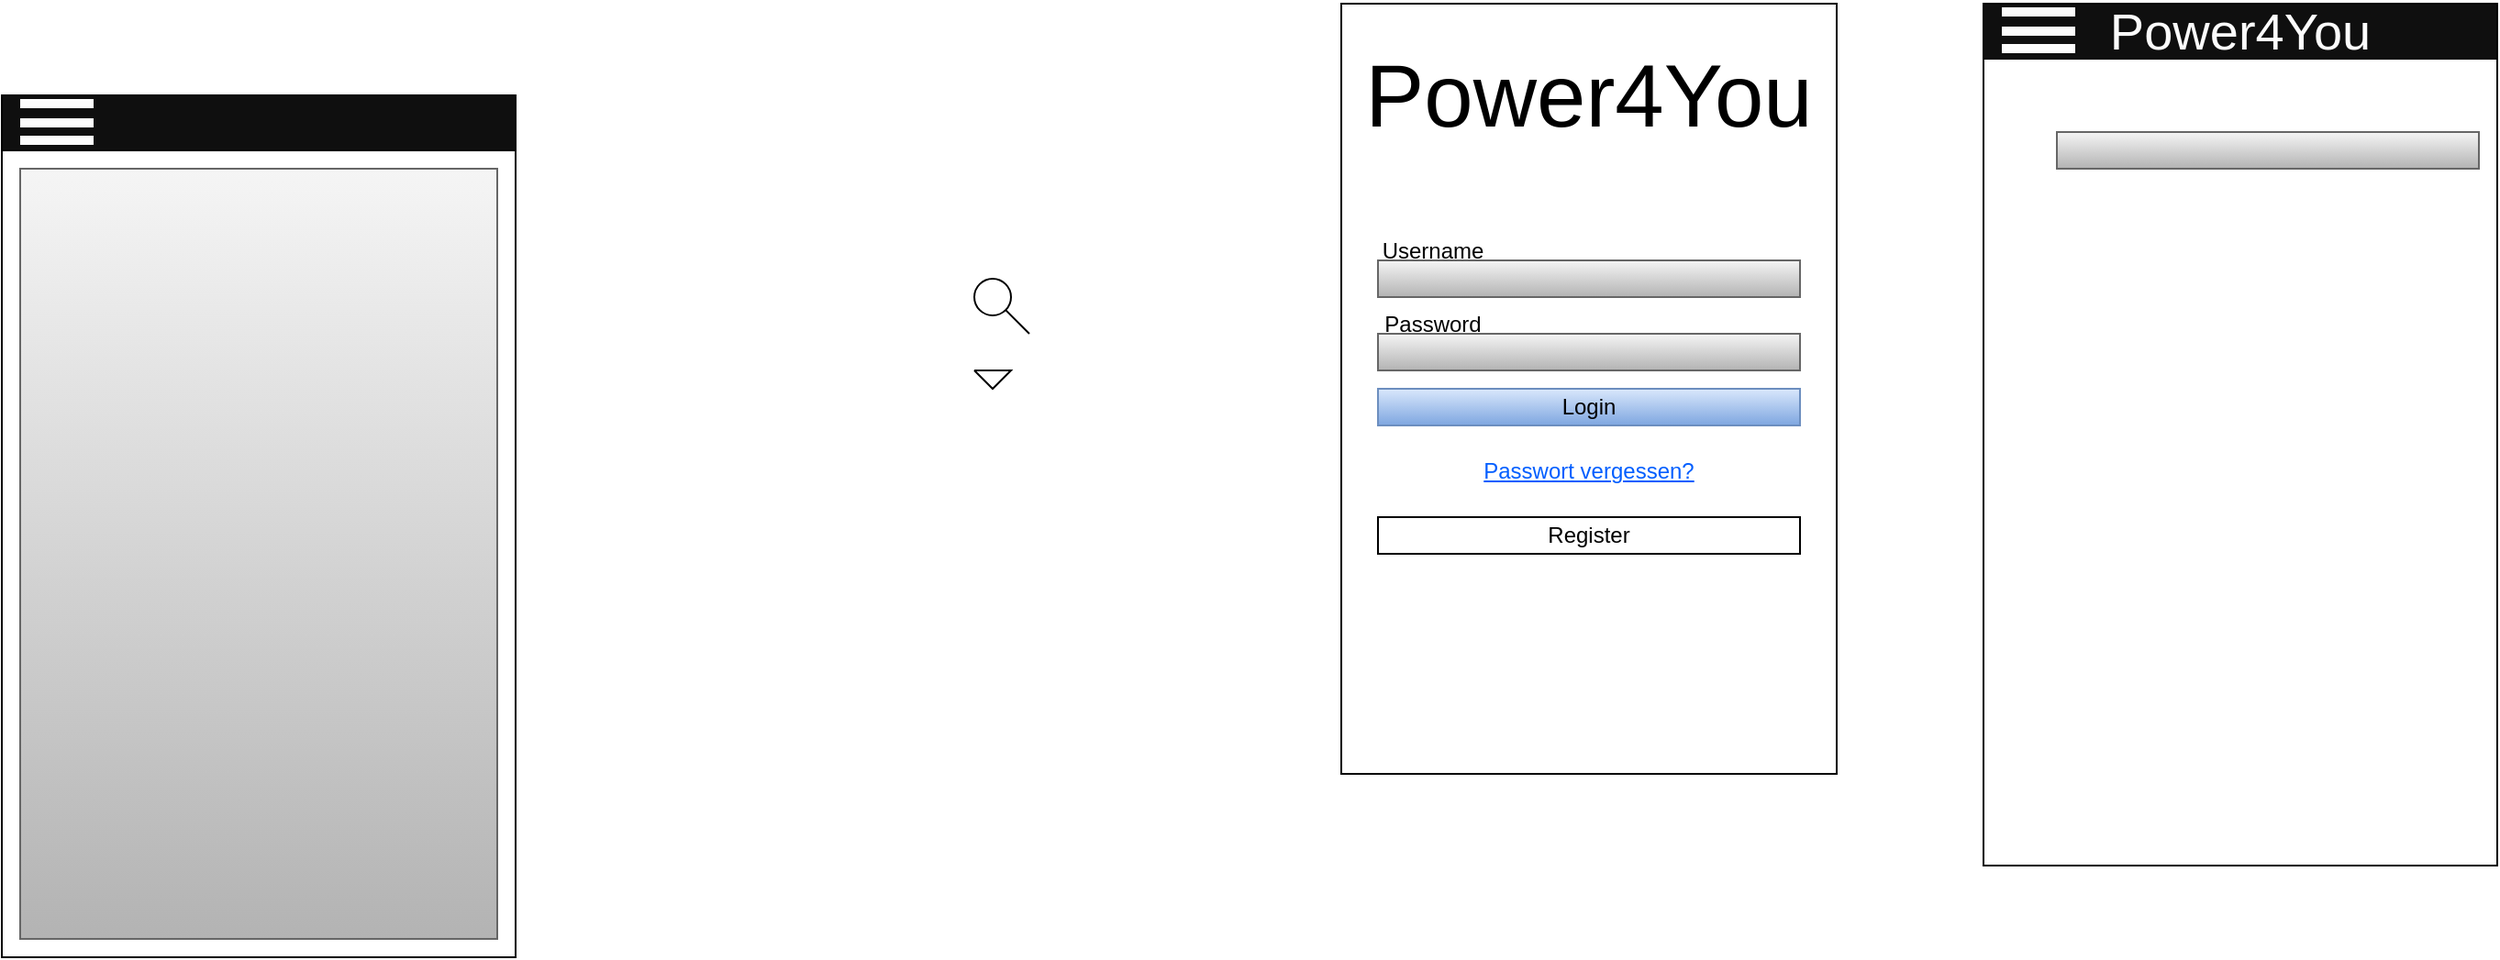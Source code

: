 <mxfile version="21.7.4" type="device">
  <diagram name="Seite-1" id="olNmrk32D0yUBmn4WONd">
    <mxGraphModel dx="1687" dy="936" grid="1" gridSize="10" guides="1" tooltips="1" connect="1" arrows="1" fold="1" page="1" pageScale="1" pageWidth="827" pageHeight="1169" math="0" shadow="0">
      <root>
        <mxCell id="0" />
        <mxCell id="1" parent="0" />
        <mxCell id="xJBxtoU9vGMoy4SzB1Ks-2" value="" style="rounded=0;whiteSpace=wrap;html=1;fillColor=default;" vertex="1" parent="1">
          <mxGeometry x="200" y="80" width="280" height="470" as="geometry" />
        </mxCell>
        <mxCell id="xJBxtoU9vGMoy4SzB1Ks-3" value="" style="rounded=0;whiteSpace=wrap;html=1;fillColor=#0F0F0F;" vertex="1" parent="1">
          <mxGeometry x="200" y="80" width="280" height="30" as="geometry" />
        </mxCell>
        <mxCell id="xJBxtoU9vGMoy4SzB1Ks-8" value="" style="endArrow=none;html=1;rounded=0;fontSize=57;strokeWidth=5;strokeColor=#FCFCFC;endSize=4;" edge="1" parent="1">
          <mxGeometry width="50" height="50" relative="1" as="geometry">
            <mxPoint x="210" y="84.5" as="sourcePoint" />
            <mxPoint x="250" y="84.5" as="targetPoint" />
          </mxGeometry>
        </mxCell>
        <mxCell id="xJBxtoU9vGMoy4SzB1Ks-9" value="" style="endArrow=none;html=1;rounded=0;fontSize=57;strokeWidth=5;strokeColor=#FCFCFC;" edge="1" parent="1">
          <mxGeometry width="50" height="50" relative="1" as="geometry">
            <mxPoint x="210" y="94.95" as="sourcePoint" />
            <mxPoint x="250" y="95" as="targetPoint" />
          </mxGeometry>
        </mxCell>
        <mxCell id="xJBxtoU9vGMoy4SzB1Ks-10" value="" style="endArrow=none;html=1;rounded=0;fontSize=57;strokeWidth=5;strokeColor=#FCFCFC;" edge="1" parent="1">
          <mxGeometry width="50" height="50" relative="1" as="geometry">
            <mxPoint x="210" y="104.5" as="sourcePoint" />
            <mxPoint x="250" y="104.5" as="targetPoint" />
          </mxGeometry>
        </mxCell>
        <mxCell id="xJBxtoU9vGMoy4SzB1Ks-12" value="" style="rounded=0;whiteSpace=wrap;html=1;fillColor=#f5f5f5;gradientColor=#b3b3b3;strokeColor=#666666;" vertex="1" parent="1">
          <mxGeometry x="210" y="120" width="260" height="420" as="geometry" />
        </mxCell>
        <mxCell id="xJBxtoU9vGMoy4SzB1Ks-13" value="" style="rounded=0;whiteSpace=wrap;html=1;" vertex="1" parent="1">
          <mxGeometry x="930" y="30" width="270" height="420" as="geometry" />
        </mxCell>
        <mxCell id="xJBxtoU9vGMoy4SzB1Ks-14" value="" style="rounded=0;whiteSpace=wrap;html=1;fillColor=#f5f5f5;gradientColor=#b3b3b3;strokeColor=#666666;" vertex="1" parent="1">
          <mxGeometry x="950" y="210" width="230" height="20" as="geometry" />
        </mxCell>
        <mxCell id="xJBxtoU9vGMoy4SzB1Ks-15" value="" style="rounded=0;whiteSpace=wrap;html=1;fillColor=#f5f5f5;gradientColor=#b3b3b3;strokeColor=#666666;" vertex="1" parent="1">
          <mxGeometry x="950" y="170" width="230" height="20" as="geometry" />
        </mxCell>
        <mxCell id="xJBxtoU9vGMoy4SzB1Ks-16" value="Username" style="text;strokeColor=none;align=center;fillColor=none;html=1;verticalAlign=middle;whiteSpace=wrap;rounded=0;" vertex="1" parent="1">
          <mxGeometry x="950" y="150" width="60" height="30" as="geometry" />
        </mxCell>
        <mxCell id="xJBxtoU9vGMoy4SzB1Ks-17" value="Password" style="text;strokeColor=none;align=center;fillColor=none;html=1;verticalAlign=middle;whiteSpace=wrap;rounded=0;" vertex="1" parent="1">
          <mxGeometry x="950" y="190" width="60" height="30" as="geometry" />
        </mxCell>
        <mxCell id="xJBxtoU9vGMoy4SzB1Ks-18" value="Login" style="rounded=0;whiteSpace=wrap;html=1;fillColor=#dae8fc;gradientColor=#7ea6e0;strokeColor=#6c8ebf;" vertex="1" parent="1">
          <mxGeometry x="950" y="240" width="230" height="20" as="geometry" />
        </mxCell>
        <mxCell id="xJBxtoU9vGMoy4SzB1Ks-19" value="Passwort vergessen?" style="text;strokeColor=none;align=center;fillColor=none;html=1;verticalAlign=middle;whiteSpace=wrap;rounded=0;shadow=0;horizontal=1;fontStyle=4;labelBackgroundColor=none;fontColor=#005EFF;" vertex="1" parent="1">
          <mxGeometry x="950" y="270" width="230" height="30" as="geometry" />
        </mxCell>
        <mxCell id="xJBxtoU9vGMoy4SzB1Ks-20" value="Register" style="rounded=0;whiteSpace=wrap;html=1;" vertex="1" parent="1">
          <mxGeometry x="950" y="310" width="230" height="20" as="geometry" />
        </mxCell>
        <mxCell id="xJBxtoU9vGMoy4SzB1Ks-21" value="Power4You" style="text;strokeColor=none;align=center;fillColor=none;html=1;verticalAlign=middle;whiteSpace=wrap;rounded=0;fontSize=48;" vertex="1" parent="1">
          <mxGeometry x="930" y="30" width="270" height="100" as="geometry" />
        </mxCell>
        <mxCell id="xJBxtoU9vGMoy4SzB1Ks-27" value="" style="rounded=0;whiteSpace=wrap;html=1;fillColor=default;" vertex="1" parent="1">
          <mxGeometry x="1280" y="30" width="280" height="470" as="geometry" />
        </mxCell>
        <mxCell id="xJBxtoU9vGMoy4SzB1Ks-28" value="" style="rounded=0;whiteSpace=wrap;html=1;fillColor=#0F0F0F;" vertex="1" parent="1">
          <mxGeometry x="1280" y="30" width="280" height="30" as="geometry" />
        </mxCell>
        <mxCell id="xJBxtoU9vGMoy4SzB1Ks-29" value="" style="endArrow=none;html=1;rounded=0;fontSize=57;strokeWidth=5;strokeColor=#FCFCFC;endSize=4;" edge="1" parent="1">
          <mxGeometry width="50" height="50" relative="1" as="geometry">
            <mxPoint x="1290" y="34.5" as="sourcePoint" />
            <mxPoint x="1330" y="34.5" as="targetPoint" />
          </mxGeometry>
        </mxCell>
        <mxCell id="xJBxtoU9vGMoy4SzB1Ks-30" value="" style="endArrow=none;html=1;rounded=0;fontSize=57;strokeWidth=5;strokeColor=#FCFCFC;" edge="1" parent="1">
          <mxGeometry width="50" height="50" relative="1" as="geometry">
            <mxPoint x="1290" y="44.95" as="sourcePoint" />
            <mxPoint x="1330" y="45" as="targetPoint" />
          </mxGeometry>
        </mxCell>
        <mxCell id="xJBxtoU9vGMoy4SzB1Ks-31" value="" style="endArrow=none;html=1;rounded=0;fontSize=57;strokeWidth=5;strokeColor=#FCFCFC;" edge="1" parent="1">
          <mxGeometry width="50" height="50" relative="1" as="geometry">
            <mxPoint x="1290" y="54.5" as="sourcePoint" />
            <mxPoint x="1330" y="54.5" as="targetPoint" />
          </mxGeometry>
        </mxCell>
        <mxCell id="xJBxtoU9vGMoy4SzB1Ks-33" value="Power4You" style="text;strokeColor=none;align=center;fillColor=none;html=1;verticalAlign=middle;whiteSpace=wrap;rounded=0;fontSize=28;fontColor=#FCFCFC;" vertex="1" parent="1">
          <mxGeometry x="1345" y="30" width="150" height="30" as="geometry" />
        </mxCell>
        <mxCell id="xJBxtoU9vGMoy4SzB1Ks-34" value="" style="ellipse;whiteSpace=wrap;html=1;" vertex="1" parent="1">
          <mxGeometry x="730" y="180" width="20" height="20" as="geometry" />
        </mxCell>
        <mxCell id="xJBxtoU9vGMoy4SzB1Ks-35" value="" style="endArrow=none;html=1;rounded=0;entryX=1;entryY=1;entryDx=0;entryDy=0;" edge="1" parent="1" target="xJBxtoU9vGMoy4SzB1Ks-34">
          <mxGeometry width="50" height="50" relative="1" as="geometry">
            <mxPoint x="760" y="210" as="sourcePoint" />
            <mxPoint x="1280" y="190" as="targetPoint" />
          </mxGeometry>
        </mxCell>
        <mxCell id="xJBxtoU9vGMoy4SzB1Ks-36" value="" style="rounded=0;whiteSpace=wrap;html=1;fillColor=#f5f5f5;gradientColor=#b3b3b3;strokeColor=#666666;" vertex="1" parent="1">
          <mxGeometry x="1320" y="100" width="230" height="20" as="geometry" />
        </mxCell>
        <mxCell id="xJBxtoU9vGMoy4SzB1Ks-37" value="" style="endArrow=none;html=1;rounded=0;labelBackgroundColor=#1F1F1F;strokeColor=default;shadow=0;" edge="1" parent="1">
          <mxGeometry width="50" height="50" relative="1" as="geometry">
            <mxPoint x="730" y="230" as="sourcePoint" />
            <mxPoint x="730" y="230" as="targetPoint" />
            <Array as="points">
              <mxPoint x="750" y="230" />
              <mxPoint x="740" y="240" />
            </Array>
          </mxGeometry>
        </mxCell>
      </root>
    </mxGraphModel>
  </diagram>
</mxfile>
